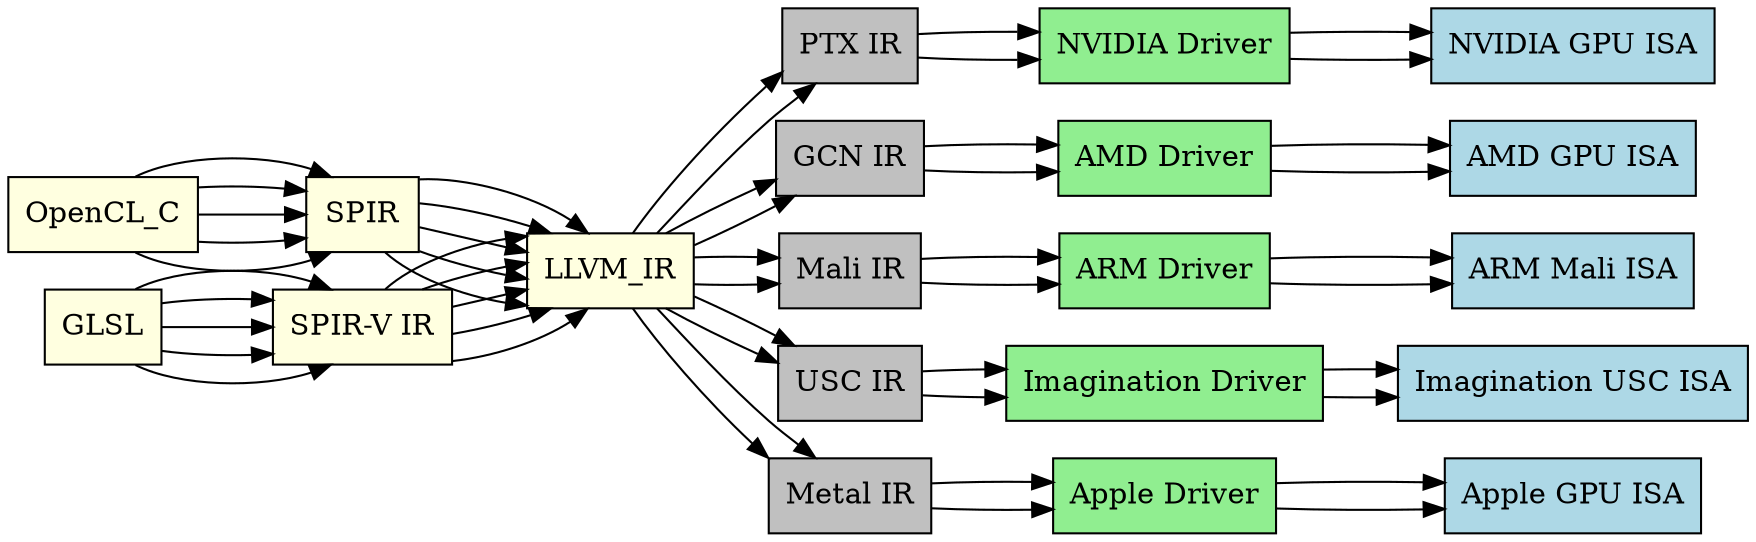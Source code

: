 digraph OpenCL_OpenGL_Compilation {
    rankdir=LR;
    node [shape=box];

    // Source Languages
    OpenCL_C [style=filled, fillcolor=lightyellow];
    GLSL [style=filled, fillcolor=lightyellow];

    // Shared IRs
    SPIR [style=filled, fillcolor=lightyellow];
    SPIRV [label="SPIR-V IR", style=filled, fillcolor=lightyellow];
    LLVM_IR [style=filled, fillcolor=lightyellow];

    // Vendor Drivers
    "NVIDIA Driver" [style=filled, fillcolor=lightgreen];
    "AMD Driver" [style=filled, fillcolor=lightgreen];
    "ARM Driver" [style=filled, fillcolor=lightgreen];
    "Imagination Driver" [style=filled, fillcolor=lightgreen];
    "Apple Driver" [style=filled, fillcolor=lightgreen];

    // Private IRs
    "PTX IR" [style=filled, fillcolor=gray];
    "GCN IR" [style=filled, fillcolor=gray];
    "Mali IR" [style=filled, fillcolor=gray];
    "USC IR" [style=filled, fillcolor=gray];
    "Metal IR" [style=filled, fillcolor=gray];

    // GPU Targets
    "NVIDIA GPU ISA" [style=filled, fillcolor=lightblue];
    "AMD GPU ISA" [style=filled, fillcolor=lightblue];
    "ARM Mali ISA" [style=filled, fillcolor=lightblue];
    "Imagination USC ISA" [style=filled, fillcolor=lightblue];
    "Apple GPU ISA" [style=filled, fillcolor=lightblue];

    // OpenCL Flow
    OpenCL_C -> SPIR -> LLVM_IR -> "PTX IR" -> "NVIDIA Driver" -> "NVIDIA GPU ISA";
    OpenCL_C -> SPIR -> LLVM_IR -> "GCN IR" -> "AMD Driver" -> "AMD GPU ISA";
    OpenCL_C -> SPIR -> LLVM_IR -> "Mali IR" -> "ARM Driver" -> "ARM Mali ISA";
    OpenCL_C -> SPIR -> LLVM_IR -> "USC IR" -> "Imagination Driver" -> "Imagination USC ISA";
    OpenCL_C -> SPIR -> LLVM_IR -> "Metal IR" -> "Apple Driver" -> "Apple GPU ISA";

    // OpenGL Flow
    GLSL -> SPIRV -> LLVM_IR -> "PTX IR" -> "NVIDIA Driver" -> "NVIDIA GPU ISA";
    GLSL -> SPIRV -> LLVM_IR -> "GCN IR" -> "AMD Driver" -> "AMD GPU ISA";
    GLSL -> SPIRV -> LLVM_IR -> "Mali IR" -> "ARM Driver" -> "ARM Mali ISA";
    GLSL -> SPIRV -> LLVM_IR -> "USC IR" -> "Imagination Driver" -> "Imagination USC ISA";
    GLSL -> SPIRV -> LLVM_IR -> "Metal IR" -> "Apple Driver" -> "Apple GPU ISA";
}
